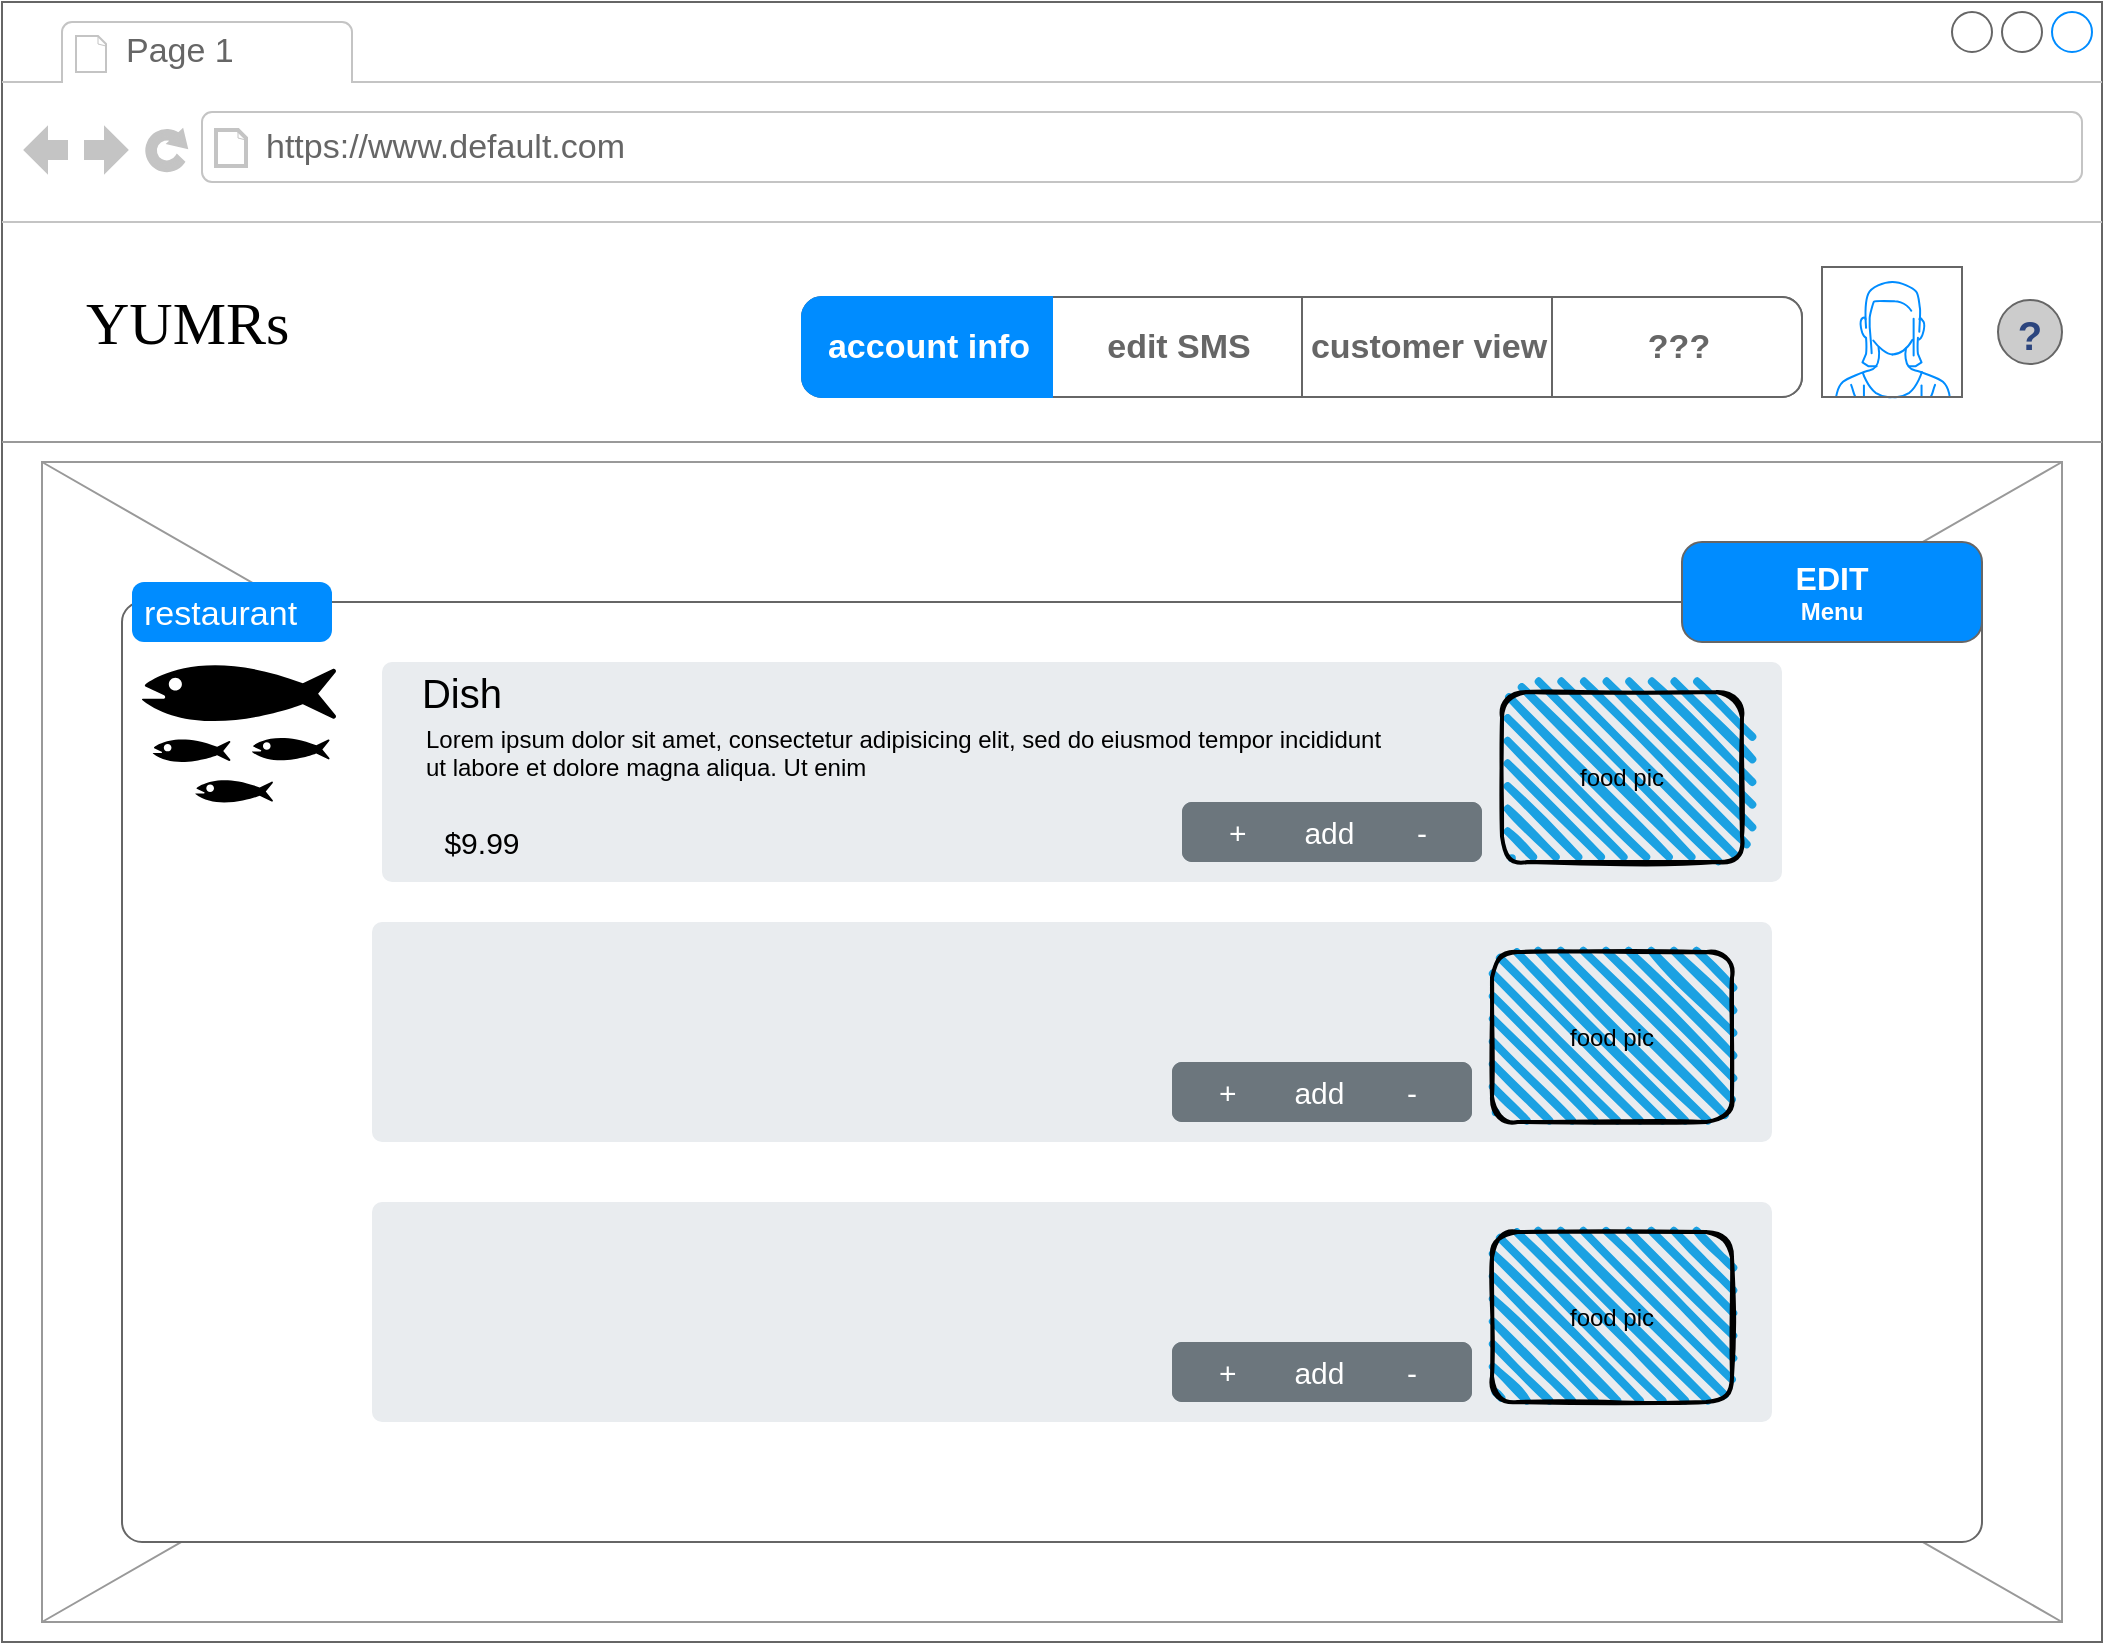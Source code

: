 <mxfile version="16.5.2"><diagram name="Page-1" id="2cc2dc42-3aac-f2a9-1cec-7a8b7cbee084"><mxGraphModel dx="2409" dy="1595" grid="1" gridSize="10" guides="1" tooltips="1" connect="1" arrows="1" fold="1" page="1" pageScale="1" pageWidth="1100" pageHeight="850" background="none" math="0" shadow="0"><root><mxCell id="0"/><mxCell id="1" parent="0"/><mxCell id="7026571954dc6520-1" value="" style="strokeWidth=1;shadow=0;dashed=0;align=center;html=1;shape=mxgraph.mockup.containers.browserWindow;rSize=0;strokeColor=#666666;mainText=,;recursiveResize=0;rounded=0;labelBackgroundColor=none;fontFamily=Verdana;fontSize=12" parent="1" vertex="1"><mxGeometry x="-60" y="-40" width="1050" height="820" as="geometry"/></mxCell><mxCell id="7026571954dc6520-22" value="" style="verticalLabelPosition=bottom;shadow=0;dashed=0;align=center;html=1;verticalAlign=top;strokeWidth=1;shape=mxgraph.mockup.graphics.simpleIcon;strokeColor=#999999;fillColor=#ffffff;rounded=0;labelBackgroundColor=none;fontFamily=Verdana;fontSize=12;fontColor=#000000;" parent="7026571954dc6520-1" vertex="1"><mxGeometry x="20" y="230" width="1010" height="580" as="geometry"/></mxCell><mxCell id="7026571954dc6520-2" value="Page 1" style="strokeWidth=1;shadow=0;dashed=0;align=center;html=1;shape=mxgraph.mockup.containers.anchor;fontSize=17;fontColor=#666666;align=left;" parent="7026571954dc6520-1" vertex="1"><mxGeometry x="60" y="12" width="110" height="26" as="geometry"/></mxCell><mxCell id="7026571954dc6520-3" value="https://www.default.com" style="strokeWidth=1;shadow=0;dashed=0;align=center;html=1;shape=mxgraph.mockup.containers.anchor;rSize=0;fontSize=17;fontColor=#666666;align=left;" parent="7026571954dc6520-1" vertex="1"><mxGeometry x="130" y="60" width="250" height="26" as="geometry"/></mxCell><mxCell id="7026571954dc6520-4" value="YUMRs" style="text;html=1;points=[];align=left;verticalAlign=top;spacingTop=-4;fontSize=30;fontFamily=Verdana" parent="7026571954dc6520-1" vertex="1"><mxGeometry x="40" y="140" width="120" height="50" as="geometry"/></mxCell><mxCell id="7026571954dc6520-15" value="" style="verticalLabelPosition=bottom;shadow=0;dashed=0;align=center;html=1;verticalAlign=top;strokeWidth=1;shape=mxgraph.mockup.markup.line;strokeColor=#999999;rounded=0;labelBackgroundColor=none;fillColor=#ffffff;fontFamily=Verdana;fontSize=12;fontColor=#000000;" parent="7026571954dc6520-1" vertex="1"><mxGeometry y="210" width="1050" height="20" as="geometry"/></mxCell><mxCell id="lKbvZlW0d5WZILYgFXHk-2" value="" style="verticalLabelPosition=bottom;shadow=0;dashed=0;align=center;html=1;verticalAlign=top;strokeWidth=1;shape=mxgraph.mockup.containers.userFemale;strokeColor=#666666;strokeColor2=#008cff;" parent="7026571954dc6520-1" vertex="1"><mxGeometry x="910" y="132.5" width="70" height="65" as="geometry"/></mxCell><mxCell id="lKbvZlW0d5WZILYgFXHk-26" value="" style="shape=mxgraph.mockup.containers.marginRect;rectMarginTop=10;strokeColor=#666666;strokeWidth=1;dashed=0;rounded=1;arcSize=5;recursiveResize=0;" parent="7026571954dc6520-1" vertex="1"><mxGeometry x="60" y="290" width="930" height="480" as="geometry"/></mxCell><mxCell id="lKbvZlW0d5WZILYgFXHk-27" value="restaurant" style="shape=rect;strokeColor=none;fillColor=#008cff;strokeWidth=1;dashed=0;rounded=1;arcSize=20;fontColor=#ffffff;fontSize=17;spacing=2;spacingTop=-2;align=left;autosize=1;spacingLeft=4;resizeWidth=0;resizeHeight=0;perimeter=none;" parent="lKbvZlW0d5WZILYgFXHk-26" vertex="1"><mxGeometry x="5" width="100" height="30" as="geometry"/></mxCell><mxCell id="6JBaFPZMc3V5xEf_UoLb-1" value="" style="shape=mxgraph.signs.animals.fish_hatchery;html=1;pointerEvents=1;fillColor=#000000;strokeColor=none;verticalLabelPosition=bottom;verticalAlign=top;align=center;sketch=0;" parent="lKbvZlW0d5WZILYgFXHk-26" vertex="1"><mxGeometry x="10" y="30" width="97" height="85" as="geometry"/></mxCell><mxCell id="6JBaFPZMc3V5xEf_UoLb-2" value="" style="html=1;shadow=0;dashed=0;shape=mxgraph.bootstrap.rrect;rSize=5;strokeColor=none;html=1;whiteSpace=wrap;fillColor=#E9ECEF;fontColor=#474E4F;align=left;spacing=15;fontSize=14;verticalAlign=top;spacingTop=40;" parent="lKbvZlW0d5WZILYgFXHk-26" vertex="1"><mxGeometry x="130" y="40" width="700" height="110" as="geometry"/></mxCell><mxCell id="6JBaFPZMc3V5xEf_UoLb-3" value="food pic" style="rounded=1;whiteSpace=wrap;html=1;strokeWidth=2;fillWeight=4;hachureGap=8;hachureAngle=45;fillColor=#1ba1e2;sketch=1;" parent="lKbvZlW0d5WZILYgFXHk-26" vertex="1"><mxGeometry x="690" y="55" width="120" height="85" as="geometry"/></mxCell><mxCell id="6JBaFPZMc3V5xEf_UoLb-5" value="Lorem ipsum dolor sit amet, consectetur adipisicing elit, sed do eiusmod tempor incididunt ut labore et dolore magna aliqua. Ut enim&amp;nbsp;" style="text;spacingTop=-5;whiteSpace=wrap;html=1;align=left;fontSize=12;fontFamily=Helvetica;fillColor=none;strokeColor=none;" parent="lKbvZlW0d5WZILYgFXHk-26" vertex="1"><mxGeometry x="150" y="70" width="490" height="30" as="geometry"/></mxCell><mxCell id="6JBaFPZMc3V5xEf_UoLb-6" value="&lt;font style=&quot;font-size: 15px&quot;&gt;$9.99&lt;/font&gt;" style="text;html=1;strokeColor=none;fillColor=none;align=center;verticalAlign=middle;whiteSpace=wrap;rounded=0;" parent="lKbvZlW0d5WZILYgFXHk-26" vertex="1"><mxGeometry x="150" y="115" width="60" height="30" as="geometry"/></mxCell><mxCell id="6JBaFPZMc3V5xEf_UoLb-8" value="" style="html=1;shadow=0;dashed=0;shape=mxgraph.bootstrap.rrect;rSize=5;strokeColor=none;html=1;whiteSpace=wrap;fillColor=#6C767D;fontColor=#ffffff;sketch=0;fontSize=15;" parent="lKbvZlW0d5WZILYgFXHk-26" vertex="1"><mxGeometry x="530" y="110" width="150" height="30" as="geometry"/></mxCell><mxCell id="6JBaFPZMc3V5xEf_UoLb-9" value="+&amp;nbsp;" style="strokeColor=inherit;fillColor=inherit;gradientColor=inherit;fontColor=inherit;html=1;shadow=0;dashed=0;shape=mxgraph.bootstrap.leftButton;rSize=5;perimeter=none;whiteSpace=wrap;resizeHeight=1;sketch=0;fontSize=15;" parent="6JBaFPZMc3V5xEf_UoLb-8" vertex="1"><mxGeometry width="60" height="30" relative="1" as="geometry"/></mxCell><mxCell id="6JBaFPZMc3V5xEf_UoLb-10" value="add item" style="strokeColor=inherit;fillColor=inherit;gradientColor=inherit;fontColor=inherit;html=1;shadow=0;dashed=0;perimeter=none;whiteSpace=wrap;resizeHeight=1;sketch=0;fontSize=15;" parent="6JBaFPZMc3V5xEf_UoLb-8" vertex="1"><mxGeometry width="60" height="30" relative="1" as="geometry"><mxPoint x="60" as="offset"/></mxGeometry></mxCell><mxCell id="6JBaFPZMc3V5xEf_UoLb-11" value="-" style="strokeColor=inherit;fillColor=inherit;gradientColor=inherit;fontColor=inherit;html=1;shadow=0;dashed=0;shape=mxgraph.bootstrap.rightButton;rSize=5;perimeter=none;whiteSpace=wrap;resizeHeight=1;sketch=0;fontSize=15;" parent="6JBaFPZMc3V5xEf_UoLb-8" vertex="1"><mxGeometry x="1" width="60" height="30" relative="1" as="geometry"><mxPoint x="-60" as="offset"/></mxGeometry></mxCell><mxCell id="6JBaFPZMc3V5xEf_UoLb-12" value="Dish" style="text;html=1;strokeColor=none;fillColor=none;align=center;verticalAlign=middle;whiteSpace=wrap;rounded=0;fontSize=20;" parent="lKbvZlW0d5WZILYgFXHk-26" vertex="1"><mxGeometry x="110" y="30" width="120" height="50" as="geometry"/></mxCell><mxCell id="6JBaFPZMc3V5xEf_UoLb-13" value="Dish" style="text;html=1;strokeColor=none;fillColor=none;align=center;verticalAlign=middle;whiteSpace=wrap;rounded=0;fontSize=20;" parent="lKbvZlW0d5WZILYgFXHk-26" vertex="1"><mxGeometry x="105" y="160" width="120" height="50" as="geometry"/></mxCell><mxCell id="6JBaFPZMc3V5xEf_UoLb-14" value="&lt;font style=&quot;font-size: 15px&quot;&gt;$9.99&lt;/font&gt;" style="text;html=1;strokeColor=none;fillColor=none;align=center;verticalAlign=middle;whiteSpace=wrap;rounded=0;" parent="lKbvZlW0d5WZILYgFXHk-26" vertex="1"><mxGeometry x="145" y="245" width="60" height="30" as="geometry"/></mxCell><mxCell id="6JBaFPZMc3V5xEf_UoLb-15" value="Lorem ipsum dolor sit amet, consectetur adipisicing elit, sed do eiusmod tempor incididunt ut labore et dolore magna aliqua. Ut enim&amp;nbsp;" style="text;spacingTop=-5;whiteSpace=wrap;html=1;align=left;fontSize=12;fontFamily=Helvetica;fillColor=none;strokeColor=none;" parent="lKbvZlW0d5WZILYgFXHk-26" vertex="1"><mxGeometry x="145" y="200" width="490" height="30" as="geometry"/></mxCell><mxCell id="6JBaFPZMc3V5xEf_UoLb-16" value="" style="html=1;shadow=0;dashed=0;shape=mxgraph.bootstrap.rrect;rSize=5;strokeColor=none;html=1;whiteSpace=wrap;fillColor=#E9ECEF;fontColor=#474E4F;align=left;spacing=15;fontSize=14;verticalAlign=top;spacingTop=40;" parent="lKbvZlW0d5WZILYgFXHk-26" vertex="1"><mxGeometry x="125" y="170" width="700" height="110" as="geometry"/></mxCell><mxCell id="6JBaFPZMc3V5xEf_UoLb-17" value="" style="html=1;shadow=0;dashed=0;shape=mxgraph.bootstrap.rrect;rSize=5;strokeColor=none;html=1;whiteSpace=wrap;fillColor=#6C767D;fontColor=#ffffff;sketch=0;fontSize=15;" parent="lKbvZlW0d5WZILYgFXHk-26" vertex="1"><mxGeometry x="525" y="240" width="150" height="30" as="geometry"/></mxCell><mxCell id="6JBaFPZMc3V5xEf_UoLb-18" value="+&amp;nbsp;" style="strokeColor=inherit;fillColor=inherit;gradientColor=inherit;fontColor=inherit;html=1;shadow=0;dashed=0;shape=mxgraph.bootstrap.leftButton;rSize=5;perimeter=none;whiteSpace=wrap;resizeHeight=1;sketch=0;fontSize=15;" parent="6JBaFPZMc3V5xEf_UoLb-17" vertex="1"><mxGeometry width="60" height="30" relative="1" as="geometry"/></mxCell><mxCell id="6JBaFPZMc3V5xEf_UoLb-19" value="add item" style="strokeColor=inherit;fillColor=inherit;gradientColor=inherit;fontColor=inherit;html=1;shadow=0;dashed=0;perimeter=none;whiteSpace=wrap;resizeHeight=1;sketch=0;fontSize=15;" parent="6JBaFPZMc3V5xEf_UoLb-17" vertex="1"><mxGeometry width="60" height="30" relative="1" as="geometry"><mxPoint x="60" as="offset"/></mxGeometry></mxCell><mxCell id="6JBaFPZMc3V5xEf_UoLb-20" value="-" style="strokeColor=inherit;fillColor=inherit;gradientColor=inherit;fontColor=inherit;html=1;shadow=0;dashed=0;shape=mxgraph.bootstrap.rightButton;rSize=5;perimeter=none;whiteSpace=wrap;resizeHeight=1;sketch=0;fontSize=15;" parent="6JBaFPZMc3V5xEf_UoLb-17" vertex="1"><mxGeometry x="1" width="60" height="30" relative="1" as="geometry"><mxPoint x="-60" as="offset"/></mxGeometry></mxCell><mxCell id="6JBaFPZMc3V5xEf_UoLb-21" value="food pic" style="rounded=1;whiteSpace=wrap;html=1;strokeWidth=2;fillWeight=4;hachureGap=8;hachureAngle=45;fillColor=#1ba1e2;sketch=1;" parent="lKbvZlW0d5WZILYgFXHk-26" vertex="1"><mxGeometry x="685" y="185" width="120" height="85" as="geometry"/></mxCell><mxCell id="6JBaFPZMc3V5xEf_UoLb-22" value="Dish" style="text;html=1;strokeColor=none;fillColor=none;align=center;verticalAlign=middle;whiteSpace=wrap;rounded=0;fontSize=20;" parent="lKbvZlW0d5WZILYgFXHk-26" vertex="1"><mxGeometry x="105" y="300" width="120" height="50" as="geometry"/></mxCell><mxCell id="6JBaFPZMc3V5xEf_UoLb-23" value="&lt;font style=&quot;font-size: 15px&quot;&gt;$9.99&lt;/font&gt;" style="text;html=1;strokeColor=none;fillColor=none;align=center;verticalAlign=middle;whiteSpace=wrap;rounded=0;" parent="lKbvZlW0d5WZILYgFXHk-26" vertex="1"><mxGeometry x="145" y="385" width="60" height="30" as="geometry"/></mxCell><mxCell id="6JBaFPZMc3V5xEf_UoLb-24" value="Lorem ipsum dolor sit amet, consectetur adipisicing elit, sed do eiusmod tempor incididunt ut labore et dolore magna aliqua. Ut enim&amp;nbsp;" style="text;spacingTop=-5;whiteSpace=wrap;html=1;align=left;fontSize=12;fontFamily=Helvetica;fillColor=none;strokeColor=none;" parent="lKbvZlW0d5WZILYgFXHk-26" vertex="1"><mxGeometry x="145" y="340" width="490" height="30" as="geometry"/></mxCell><mxCell id="6JBaFPZMc3V5xEf_UoLb-25" value="" style="html=1;shadow=0;dashed=0;shape=mxgraph.bootstrap.rrect;rSize=5;strokeColor=none;html=1;whiteSpace=wrap;fillColor=#E9ECEF;fontColor=#474E4F;align=left;spacing=15;fontSize=14;verticalAlign=top;spacingTop=40;" parent="lKbvZlW0d5WZILYgFXHk-26" vertex="1"><mxGeometry x="125" y="310" width="700" height="110" as="geometry"/></mxCell><mxCell id="6JBaFPZMc3V5xEf_UoLb-26" value="" style="html=1;shadow=0;dashed=0;shape=mxgraph.bootstrap.rrect;rSize=5;strokeColor=none;html=1;whiteSpace=wrap;fillColor=#6C767D;fontColor=#ffffff;sketch=0;fontSize=15;" parent="lKbvZlW0d5WZILYgFXHk-26" vertex="1"><mxGeometry x="525" y="380" width="150" height="30" as="geometry"/></mxCell><mxCell id="6JBaFPZMc3V5xEf_UoLb-27" value="+&amp;nbsp;" style="strokeColor=inherit;fillColor=inherit;gradientColor=inherit;fontColor=inherit;html=1;shadow=0;dashed=0;shape=mxgraph.bootstrap.leftButton;rSize=5;perimeter=none;whiteSpace=wrap;resizeHeight=1;sketch=0;fontSize=15;" parent="6JBaFPZMc3V5xEf_UoLb-26" vertex="1"><mxGeometry width="60" height="30" relative="1" as="geometry"/></mxCell><mxCell id="6JBaFPZMc3V5xEf_UoLb-28" value="add item" style="strokeColor=inherit;fillColor=inherit;gradientColor=inherit;fontColor=inherit;html=1;shadow=0;dashed=0;perimeter=none;whiteSpace=wrap;resizeHeight=1;sketch=0;fontSize=15;" parent="6JBaFPZMc3V5xEf_UoLb-26" vertex="1"><mxGeometry width="60" height="30" relative="1" as="geometry"><mxPoint x="60" as="offset"/></mxGeometry></mxCell><mxCell id="6JBaFPZMc3V5xEf_UoLb-29" value="-" style="strokeColor=inherit;fillColor=inherit;gradientColor=inherit;fontColor=inherit;html=1;shadow=0;dashed=0;shape=mxgraph.bootstrap.rightButton;rSize=5;perimeter=none;whiteSpace=wrap;resizeHeight=1;sketch=0;fontSize=15;" parent="6JBaFPZMc3V5xEf_UoLb-26" vertex="1"><mxGeometry x="1" width="60" height="30" relative="1" as="geometry"><mxPoint x="-60" as="offset"/></mxGeometry></mxCell><mxCell id="6JBaFPZMc3V5xEf_UoLb-30" value="food pic" style="rounded=1;whiteSpace=wrap;html=1;strokeWidth=2;fillWeight=4;hachureGap=8;hachureAngle=45;fillColor=#1ba1e2;sketch=1;" parent="lKbvZlW0d5WZILYgFXHk-26" vertex="1"><mxGeometry x="685" y="325" width="120" height="85" as="geometry"/></mxCell><mxCell id="j1ymnktHJ9b_JTa2J7bh-1" value="" style="strokeWidth=1;shadow=0;dashed=0;align=center;html=1;shape=mxgraph.mockup.buttons.multiButton;fillColor=#008cff;strokeColor=#666666;mainText=;subText=;" vertex="1" parent="lKbvZlW0d5WZILYgFXHk-26"><mxGeometry x="780" y="-20" width="150" height="50" as="geometry"/></mxCell><mxCell id="j1ymnktHJ9b_JTa2J7bh-2" value="EDIT" style="strokeWidth=1;shadow=0;dashed=0;align=center;html=1;shape=mxgraph.mockup.anchor;fontSize=16;fontColor=#ffffff;fontStyle=1;whiteSpace=wrap;" vertex="1" parent="j1ymnktHJ9b_JTa2J7bh-1"><mxGeometry y="8" width="150" height="20" as="geometry"/></mxCell><mxCell id="j1ymnktHJ9b_JTa2J7bh-3" value="Menu" style="strokeWidth=1;shadow=0;dashed=0;align=center;html=1;shape=mxgraph.mockup.anchor;fontSize=12;fontColor=#ffffff;fontStyle=1;whiteSpace=wrap;" vertex="1" parent="j1ymnktHJ9b_JTa2J7bh-1"><mxGeometry y="30" width="150" height="10" as="geometry"/></mxCell><mxCell id="lKbvZlW0d5WZILYgFXHk-50" value="" style="verticalLabelPosition=bottom;shadow=0;dashed=0;align=center;html=1;verticalAlign=top;strokeWidth=1;shape=mxgraph.mockup.misc.help_icon;" parent="7026571954dc6520-1" vertex="1"><mxGeometry x="998" y="149" width="32" height="32" as="geometry"/></mxCell><mxCell id="j1ymnktHJ9b_JTa2J7bh-4" value="" style="strokeWidth=1;shadow=0;dashed=0;align=center;html=1;shape=mxgraph.mockup.rrect;rSize=10;fillColor=#ffffff;strokeColor=#666666;" vertex="1" parent="7026571954dc6520-1"><mxGeometry x="400" y="147.5" width="500" height="50" as="geometry"/></mxCell><mxCell id="j1ymnktHJ9b_JTa2J7bh-5" value="edit SMS" style="strokeColor=inherit;fillColor=inherit;gradientColor=inherit;strokeWidth=1;shadow=0;dashed=0;align=center;html=1;shape=mxgraph.mockup.rrect;rSize=0;fontSize=17;fontColor=#666666;fontStyle=1;resizeHeight=1;" vertex="1" parent="j1ymnktHJ9b_JTa2J7bh-4"><mxGeometry width="125" height="50" relative="1" as="geometry"><mxPoint x="125" as="offset"/></mxGeometry></mxCell><mxCell id="j1ymnktHJ9b_JTa2J7bh-6" value="customer view" style="strokeColor=inherit;fillColor=inherit;gradientColor=inherit;strokeWidth=1;shadow=0;dashed=0;align=center;html=1;shape=mxgraph.mockup.rrect;rSize=0;fontSize=17;fontColor=#666666;fontStyle=1;resizeHeight=1;" vertex="1" parent="j1ymnktHJ9b_JTa2J7bh-4"><mxGeometry width="125" height="50" relative="1" as="geometry"><mxPoint x="250" as="offset"/></mxGeometry></mxCell><mxCell id="j1ymnktHJ9b_JTa2J7bh-7" value="???" style="strokeColor=inherit;fillColor=inherit;gradientColor=inherit;strokeWidth=1;shadow=0;dashed=0;align=center;html=1;shape=mxgraph.mockup.rightButton;rSize=10;fontSize=17;fontColor=#666666;fontStyle=1;resizeHeight=1;" vertex="1" parent="j1ymnktHJ9b_JTa2J7bh-4"><mxGeometry x="1" width="125" height="50" relative="1" as="geometry"><mxPoint x="-125" as="offset"/></mxGeometry></mxCell><mxCell id="j1ymnktHJ9b_JTa2J7bh-8" value="account info" style="strokeWidth=1;shadow=0;dashed=0;align=center;html=1;shape=mxgraph.mockup.leftButton;rSize=10;fontSize=17;fontColor=#ffffff;fontStyle=1;fillColor=#008cff;strokeColor=#008cff;resizeHeight=1;" vertex="1" parent="j1ymnktHJ9b_JTa2J7bh-4"><mxGeometry width="125" height="50" relative="1" as="geometry"/></mxCell></root></mxGraphModel></diagram></mxfile>
